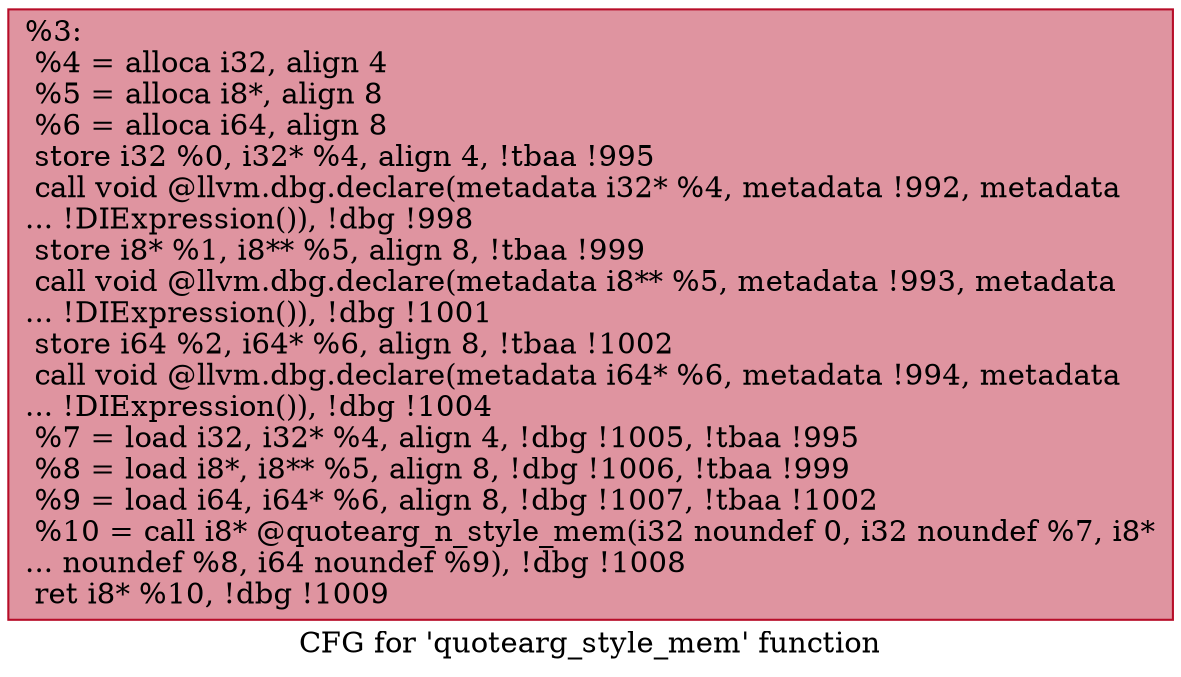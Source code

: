 digraph "CFG for 'quotearg_style_mem' function" {
	label="CFG for 'quotearg_style_mem' function";

	Node0x1271dd0 [shape=record,color="#b70d28ff", style=filled, fillcolor="#b70d2870",label="{%3:\l  %4 = alloca i32, align 4\l  %5 = alloca i8*, align 8\l  %6 = alloca i64, align 8\l  store i32 %0, i32* %4, align 4, !tbaa !995\l  call void @llvm.dbg.declare(metadata i32* %4, metadata !992, metadata\l... !DIExpression()), !dbg !998\l  store i8* %1, i8** %5, align 8, !tbaa !999\l  call void @llvm.dbg.declare(metadata i8** %5, metadata !993, metadata\l... !DIExpression()), !dbg !1001\l  store i64 %2, i64* %6, align 8, !tbaa !1002\l  call void @llvm.dbg.declare(metadata i64* %6, metadata !994, metadata\l... !DIExpression()), !dbg !1004\l  %7 = load i32, i32* %4, align 4, !dbg !1005, !tbaa !995\l  %8 = load i8*, i8** %5, align 8, !dbg !1006, !tbaa !999\l  %9 = load i64, i64* %6, align 8, !dbg !1007, !tbaa !1002\l  %10 = call i8* @quotearg_n_style_mem(i32 noundef 0, i32 noundef %7, i8*\l... noundef %8, i64 noundef %9), !dbg !1008\l  ret i8* %10, !dbg !1009\l}"];
}

